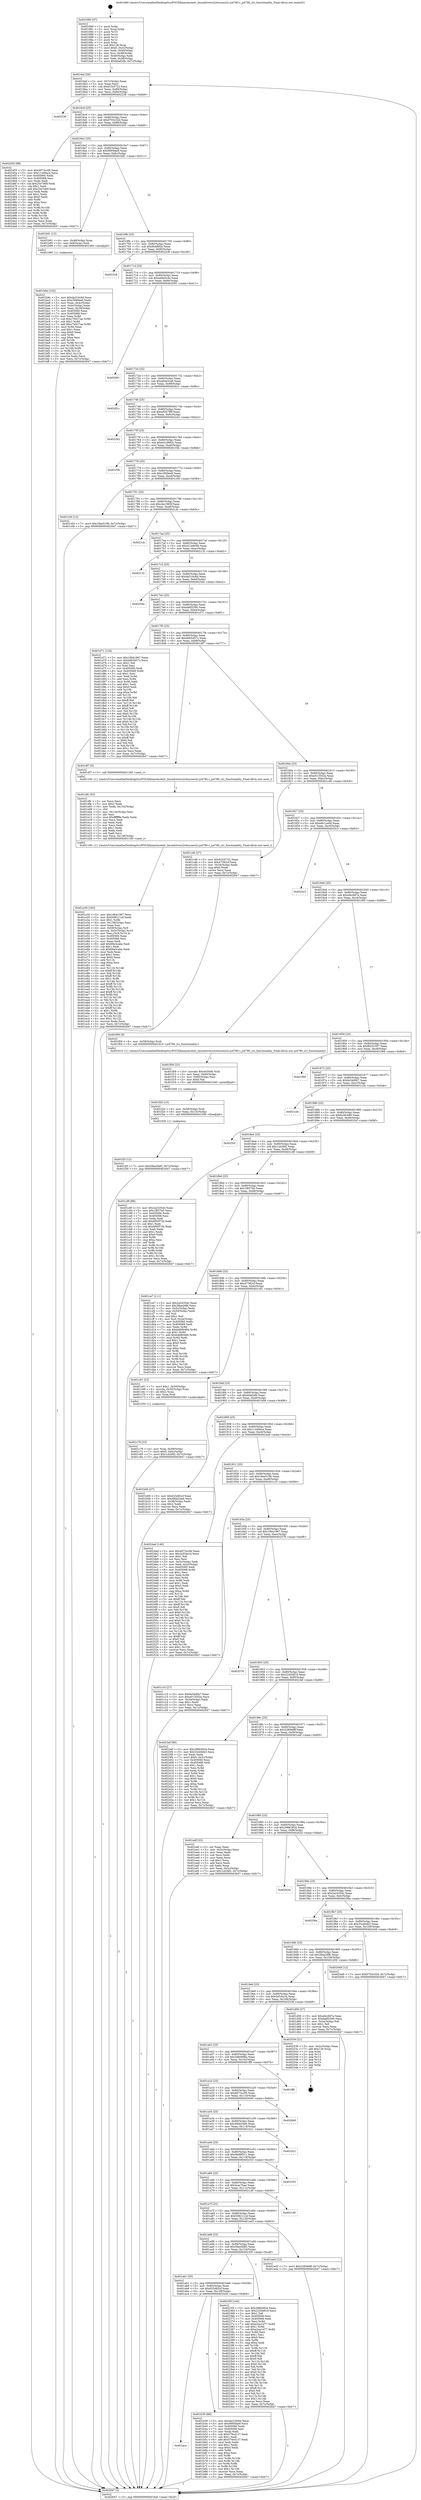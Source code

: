digraph "0x401680" {
  label = "0x401680 (/mnt/c/Users/mathe/Desktop/tcc/POCII/binaries/extr_linuxdriversi2cbussesi2c-jz4780.c_jz4780_i2c_functionality_Final-ollvm.out::main(0))"
  labelloc = "t"
  node[shape=record]

  Entry [label="",width=0.3,height=0.3,shape=circle,fillcolor=black,style=filled]
  "0x4016af" [label="{
     0x4016af [26]\l
     | [instrs]\l
     &nbsp;&nbsp;0x4016af \<+3\>: mov -0x7c(%rbp),%eax\l
     &nbsp;&nbsp;0x4016b2 \<+2\>: mov %eax,%ecx\l
     &nbsp;&nbsp;0x4016b4 \<+6\>: sub $0x81fc0722,%ecx\l
     &nbsp;&nbsp;0x4016ba \<+3\>: mov %eax,-0x80(%rbp)\l
     &nbsp;&nbsp;0x4016bd \<+6\>: mov %ecx,-0x84(%rbp)\l
     &nbsp;&nbsp;0x4016c3 \<+6\>: je 0000000000402236 \<main+0xbb6\>\l
  }"]
  "0x402236" [label="{
     0x402236\l
  }", style=dashed]
  "0x4016c9" [label="{
     0x4016c9 [25]\l
     | [instrs]\l
     &nbsp;&nbsp;0x4016c9 \<+5\>: jmp 00000000004016ce \<main+0x4e\>\l
     &nbsp;&nbsp;0x4016ce \<+3\>: mov -0x80(%rbp),%eax\l
     &nbsp;&nbsp;0x4016d1 \<+5\>: sub $0x9703c32d,%eax\l
     &nbsp;&nbsp;0x4016d6 \<+6\>: mov %eax,-0x88(%rbp)\l
     &nbsp;&nbsp;0x4016dc \<+6\>: je 0000000000402455 \<main+0xdd5\>\l
  }"]
  Exit [label="",width=0.3,height=0.3,shape=circle,fillcolor=black,style=filled,peripheries=2]
  "0x402455" [label="{
     0x402455 [88]\l
     | [instrs]\l
     &nbsp;&nbsp;0x402455 \<+5\>: mov $0x4973cc06,%eax\l
     &nbsp;&nbsp;0x40245a \<+5\>: mov $0x11449ace,%ecx\l
     &nbsp;&nbsp;0x40245f \<+7\>: mov 0x405060,%edx\l
     &nbsp;&nbsp;0x402466 \<+7\>: mov 0x405068,%esi\l
     &nbsp;&nbsp;0x40246d \<+2\>: mov %edx,%edi\l
     &nbsp;&nbsp;0x40246f \<+6\>: sub $0x25e7e69,%edi\l
     &nbsp;&nbsp;0x402475 \<+3\>: sub $0x1,%edi\l
     &nbsp;&nbsp;0x402478 \<+6\>: add $0x25e7e69,%edi\l
     &nbsp;&nbsp;0x40247e \<+3\>: imul %edi,%edx\l
     &nbsp;&nbsp;0x402481 \<+3\>: and $0x1,%edx\l
     &nbsp;&nbsp;0x402484 \<+3\>: cmp $0x0,%edx\l
     &nbsp;&nbsp;0x402487 \<+4\>: sete %r8b\l
     &nbsp;&nbsp;0x40248b \<+3\>: cmp $0xa,%esi\l
     &nbsp;&nbsp;0x40248e \<+4\>: setl %r9b\l
     &nbsp;&nbsp;0x402492 \<+3\>: mov %r8b,%r10b\l
     &nbsp;&nbsp;0x402495 \<+3\>: and %r9b,%r10b\l
     &nbsp;&nbsp;0x402498 \<+3\>: xor %r9b,%r8b\l
     &nbsp;&nbsp;0x40249b \<+3\>: or %r8b,%r10b\l
     &nbsp;&nbsp;0x40249e \<+4\>: test $0x1,%r10b\l
     &nbsp;&nbsp;0x4024a2 \<+3\>: cmovne %ecx,%eax\l
     &nbsp;&nbsp;0x4024a5 \<+3\>: mov %eax,-0x7c(%rbp)\l
     &nbsp;&nbsp;0x4024a8 \<+5\>: jmp 0000000000402647 \<main+0xfc7\>\l
  }"]
  "0x4016e2" [label="{
     0x4016e2 [25]\l
     | [instrs]\l
     &nbsp;&nbsp;0x4016e2 \<+5\>: jmp 00000000004016e7 \<main+0x67\>\l
     &nbsp;&nbsp;0x4016e7 \<+3\>: mov -0x80(%rbp),%eax\l
     &nbsp;&nbsp;0x4016ea \<+5\>: sub $0x9995fae9,%eax\l
     &nbsp;&nbsp;0x4016ef \<+6\>: mov %eax,-0x8c(%rbp)\l
     &nbsp;&nbsp;0x4016f5 \<+6\>: je 0000000000401b91 \<main+0x511\>\l
  }"]
  "0x401f2f" [label="{
     0x401f2f [12]\l
     | [instrs]\l
     &nbsp;&nbsp;0x401f2f \<+7\>: movl $0x58ee5b85,-0x7c(%rbp)\l
     &nbsp;&nbsp;0x401f36 \<+5\>: jmp 0000000000402647 \<main+0xfc7\>\l
  }"]
  "0x401b91" [label="{
     0x401b91 [13]\l
     | [instrs]\l
     &nbsp;&nbsp;0x401b91 \<+4\>: mov -0x48(%rbp),%rax\l
     &nbsp;&nbsp;0x401b95 \<+4\>: mov 0x8(%rax),%rdi\l
     &nbsp;&nbsp;0x401b99 \<+5\>: call 0000000000401060 \<atoi@plt\>\l
     | [calls]\l
     &nbsp;&nbsp;0x401060 \{1\} (unknown)\l
  }"]
  "0x4016fb" [label="{
     0x4016fb [25]\l
     | [instrs]\l
     &nbsp;&nbsp;0x4016fb \<+5\>: jmp 0000000000401700 \<main+0x80\>\l
     &nbsp;&nbsp;0x401700 \<+3\>: mov -0x80(%rbp),%eax\l
     &nbsp;&nbsp;0x401703 \<+5\>: sub $0x9b4f8f2e,%eax\l
     &nbsp;&nbsp;0x401708 \<+6\>: mov %eax,-0x90(%rbp)\l
     &nbsp;&nbsp;0x40170e \<+6\>: je 00000000004022c8 \<main+0xc48\>\l
  }"]
  "0x401f20" [label="{
     0x401f20 [15]\l
     | [instrs]\l
     &nbsp;&nbsp;0x401f20 \<+4\>: mov -0x58(%rbp),%rdi\l
     &nbsp;&nbsp;0x401f24 \<+6\>: mov %eax,-0x13c(%rbp)\l
     &nbsp;&nbsp;0x401f2a \<+5\>: call 0000000000401030 \<free@plt\>\l
     | [calls]\l
     &nbsp;&nbsp;0x401030 \{1\} (unknown)\l
  }"]
  "0x4022c8" [label="{
     0x4022c8\l
  }", style=dashed]
  "0x401714" [label="{
     0x401714 [25]\l
     | [instrs]\l
     &nbsp;&nbsp;0x401714 \<+5\>: jmp 0000000000401719 \<main+0x99\>\l
     &nbsp;&nbsp;0x401719 \<+3\>: mov -0x80(%rbp),%eax\l
     &nbsp;&nbsp;0x40171c \<+5\>: sub $0xa4de5c4e,%eax\l
     &nbsp;&nbsp;0x401721 \<+6\>: mov %eax,-0x94(%rbp)\l
     &nbsp;&nbsp;0x401727 \<+6\>: je 0000000000402091 \<main+0xa11\>\l
  }"]
  "0x401f09" [label="{
     0x401f09 [23]\l
     | [instrs]\l
     &nbsp;&nbsp;0x401f09 \<+10\>: movabs $0x4030d6,%rdi\l
     &nbsp;&nbsp;0x401f13 \<+3\>: mov %eax,-0x60(%rbp)\l
     &nbsp;&nbsp;0x401f16 \<+3\>: mov -0x60(%rbp),%esi\l
     &nbsp;&nbsp;0x401f19 \<+2\>: mov $0x0,%al\l
     &nbsp;&nbsp;0x401f1b \<+5\>: call 0000000000401040 \<printf@plt\>\l
     | [calls]\l
     &nbsp;&nbsp;0x401040 \{1\} (unknown)\l
  }"]
  "0x402091" [label="{
     0x402091\l
  }", style=dashed]
  "0x40172d" [label="{
     0x40172d [25]\l
     | [instrs]\l
     &nbsp;&nbsp;0x40172d \<+5\>: jmp 0000000000401732 \<main+0xb2\>\l
     &nbsp;&nbsp;0x401732 \<+3\>: mov -0x80(%rbp),%eax\l
     &nbsp;&nbsp;0x401735 \<+5\>: sub $0xa64e5ca6,%eax\l
     &nbsp;&nbsp;0x40173a \<+6\>: mov %eax,-0x98(%rbp)\l
     &nbsp;&nbsp;0x401740 \<+6\>: je 000000000040261c \<main+0xf9c\>\l
  }"]
  "0x401e30" [label="{
     0x401e30 [163]\l
     | [instrs]\l
     &nbsp;&nbsp;0x401e30 \<+5\>: mov $0x19b41967,%ecx\l
     &nbsp;&nbsp;0x401e35 \<+5\>: mov $0x508211cd,%edx\l
     &nbsp;&nbsp;0x401e3a \<+3\>: mov $0x1,%r8b\l
     &nbsp;&nbsp;0x401e3d \<+6\>: mov -0x138(%rbp),%esi\l
     &nbsp;&nbsp;0x401e43 \<+3\>: imul %eax,%esi\l
     &nbsp;&nbsp;0x401e46 \<+4\>: mov -0x58(%rbp),%r9\l
     &nbsp;&nbsp;0x401e4a \<+4\>: movslq -0x5c(%rbp),%r10\l
     &nbsp;&nbsp;0x401e4e \<+4\>: mov %esi,(%r9,%r10,4)\l
     &nbsp;&nbsp;0x401e52 \<+7\>: mov 0x405060,%eax\l
     &nbsp;&nbsp;0x401e59 \<+7\>: mov 0x405068,%esi\l
     &nbsp;&nbsp;0x401e60 \<+2\>: mov %eax,%edi\l
     &nbsp;&nbsp;0x401e62 \<+6\>: add $0x69a3cabe,%edi\l
     &nbsp;&nbsp;0x401e68 \<+3\>: sub $0x1,%edi\l
     &nbsp;&nbsp;0x401e6b \<+6\>: sub $0x69a3cabe,%edi\l
     &nbsp;&nbsp;0x401e71 \<+3\>: imul %edi,%eax\l
     &nbsp;&nbsp;0x401e74 \<+3\>: and $0x1,%eax\l
     &nbsp;&nbsp;0x401e77 \<+3\>: cmp $0x0,%eax\l
     &nbsp;&nbsp;0x401e7a \<+4\>: sete %r11b\l
     &nbsp;&nbsp;0x401e7e \<+3\>: cmp $0xa,%esi\l
     &nbsp;&nbsp;0x401e81 \<+3\>: setl %bl\l
     &nbsp;&nbsp;0x401e84 \<+3\>: mov %r11b,%r14b\l
     &nbsp;&nbsp;0x401e87 \<+4\>: xor $0xff,%r14b\l
     &nbsp;&nbsp;0x401e8b \<+3\>: mov %bl,%r15b\l
     &nbsp;&nbsp;0x401e8e \<+4\>: xor $0xff,%r15b\l
     &nbsp;&nbsp;0x401e92 \<+4\>: xor $0x1,%r8b\l
     &nbsp;&nbsp;0x401e96 \<+3\>: mov %r14b,%r12b\l
     &nbsp;&nbsp;0x401e99 \<+4\>: and $0xff,%r12b\l
     &nbsp;&nbsp;0x401e9d \<+3\>: and %r8b,%r11b\l
     &nbsp;&nbsp;0x401ea0 \<+3\>: mov %r15b,%r13b\l
     &nbsp;&nbsp;0x401ea3 \<+4\>: and $0xff,%r13b\l
     &nbsp;&nbsp;0x401ea7 \<+3\>: and %r8b,%bl\l
     &nbsp;&nbsp;0x401eaa \<+3\>: or %r11b,%r12b\l
     &nbsp;&nbsp;0x401ead \<+3\>: or %bl,%r13b\l
     &nbsp;&nbsp;0x401eb0 \<+3\>: xor %r13b,%r12b\l
     &nbsp;&nbsp;0x401eb3 \<+3\>: or %r15b,%r14b\l
     &nbsp;&nbsp;0x401eb6 \<+4\>: xor $0xff,%r14b\l
     &nbsp;&nbsp;0x401eba \<+4\>: or $0x1,%r8b\l
     &nbsp;&nbsp;0x401ebe \<+3\>: and %r8b,%r14b\l
     &nbsp;&nbsp;0x401ec1 \<+3\>: or %r14b,%r12b\l
     &nbsp;&nbsp;0x401ec4 \<+4\>: test $0x1,%r12b\l
     &nbsp;&nbsp;0x401ec8 \<+3\>: cmovne %edx,%ecx\l
     &nbsp;&nbsp;0x401ecb \<+3\>: mov %ecx,-0x7c(%rbp)\l
     &nbsp;&nbsp;0x401ece \<+5\>: jmp 0000000000402647 \<main+0xfc7\>\l
  }"]
  "0x40261c" [label="{
     0x40261c\l
  }", style=dashed]
  "0x401746" [label="{
     0x401746 [25]\l
     | [instrs]\l
     &nbsp;&nbsp;0x401746 \<+5\>: jmp 000000000040174b \<main+0xcb\>\l
     &nbsp;&nbsp;0x40174b \<+3\>: mov -0x80(%rbp),%eax\l
     &nbsp;&nbsp;0x40174e \<+5\>: sub $0xa92b7f9f,%eax\l
     &nbsp;&nbsp;0x401753 \<+6\>: mov %eax,-0x9c(%rbp)\l
     &nbsp;&nbsp;0x401759 \<+6\>: je 0000000000402242 \<main+0xbc2\>\l
  }"]
  "0x401dfc" [label="{
     0x401dfc [52]\l
     | [instrs]\l
     &nbsp;&nbsp;0x401dfc \<+2\>: xor %ecx,%ecx\l
     &nbsp;&nbsp;0x401dfe \<+5\>: mov $0x2,%edx\l
     &nbsp;&nbsp;0x401e03 \<+6\>: mov %edx,-0x134(%rbp)\l
     &nbsp;&nbsp;0x401e09 \<+1\>: cltd\l
     &nbsp;&nbsp;0x401e0a \<+6\>: mov -0x134(%rbp),%esi\l
     &nbsp;&nbsp;0x401e10 \<+2\>: idiv %esi\l
     &nbsp;&nbsp;0x401e12 \<+6\>: imul $0xfffffffe,%edx,%edx\l
     &nbsp;&nbsp;0x401e18 \<+2\>: mov %ecx,%edi\l
     &nbsp;&nbsp;0x401e1a \<+2\>: sub %edx,%edi\l
     &nbsp;&nbsp;0x401e1c \<+2\>: mov %ecx,%edx\l
     &nbsp;&nbsp;0x401e1e \<+3\>: sub $0x1,%edx\l
     &nbsp;&nbsp;0x401e21 \<+2\>: add %edx,%edi\l
     &nbsp;&nbsp;0x401e23 \<+2\>: sub %edi,%ecx\l
     &nbsp;&nbsp;0x401e25 \<+6\>: mov %ecx,-0x138(%rbp)\l
     &nbsp;&nbsp;0x401e2b \<+5\>: call 0000000000401160 \<next_i\>\l
     | [calls]\l
     &nbsp;&nbsp;0x401160 \{1\} (/mnt/c/Users/mathe/Desktop/tcc/POCII/binaries/extr_linuxdriversi2cbussesi2c-jz4780.c_jz4780_i2c_functionality_Final-ollvm.out::next_i)\l
  }"]
  "0x402242" [label="{
     0x402242\l
  }", style=dashed]
  "0x40175f" [label="{
     0x40175f [25]\l
     | [instrs]\l
     &nbsp;&nbsp;0x40175f \<+5\>: jmp 0000000000401764 \<main+0xe4\>\l
     &nbsp;&nbsp;0x401764 \<+3\>: mov -0x80(%rbp),%eax\l
     &nbsp;&nbsp;0x401767 \<+5\>: sub $0xb41d983c,%eax\l
     &nbsp;&nbsp;0x40176c \<+6\>: mov %eax,-0xa0(%rbp)\l
     &nbsp;&nbsp;0x401772 \<+6\>: je 0000000000401f3b \<main+0x8bb\>\l
  }"]
  "0x401c78" [label="{
     0x401c78 [23]\l
     | [instrs]\l
     &nbsp;&nbsp;0x401c78 \<+4\>: mov %rax,-0x58(%rbp)\l
     &nbsp;&nbsp;0x401c7c \<+7\>: movl $0x0,-0x5c(%rbp)\l
     &nbsp;&nbsp;0x401c83 \<+7\>: movl $0x1cb26f2,-0x7c(%rbp)\l
     &nbsp;&nbsp;0x401c8a \<+5\>: jmp 0000000000402647 \<main+0xfc7\>\l
  }"]
  "0x401f3b" [label="{
     0x401f3b\l
  }", style=dashed]
  "0x401778" [label="{
     0x401778 [25]\l
     | [instrs]\l
     &nbsp;&nbsp;0x401778 \<+5\>: jmp 000000000040177d \<main+0xfd\>\l
     &nbsp;&nbsp;0x40177d \<+3\>: mov -0x80(%rbp),%eax\l
     &nbsp;&nbsp;0x401780 \<+5\>: sub $0xc5f49ee8,%eax\l
     &nbsp;&nbsp;0x401785 \<+6\>: mov %eax,-0xa4(%rbp)\l
     &nbsp;&nbsp;0x40178b \<+6\>: je 0000000000401c04 \<main+0x584\>\l
  }"]
  "0x401b9e" [label="{
     0x401b9e [102]\l
     | [instrs]\l
     &nbsp;&nbsp;0x401b9e \<+5\>: mov $0xda316c6d,%ecx\l
     &nbsp;&nbsp;0x401ba3 \<+5\>: mov $0xc5f49ee8,%edx\l
     &nbsp;&nbsp;0x401ba8 \<+3\>: mov %eax,-0x4c(%rbp)\l
     &nbsp;&nbsp;0x401bab \<+3\>: mov -0x4c(%rbp),%eax\l
     &nbsp;&nbsp;0x401bae \<+3\>: mov %eax,-0x34(%rbp)\l
     &nbsp;&nbsp;0x401bb1 \<+7\>: mov 0x405060,%eax\l
     &nbsp;&nbsp;0x401bb8 \<+7\>: mov 0x405068,%esi\l
     &nbsp;&nbsp;0x401bbf \<+3\>: mov %eax,%r8d\l
     &nbsp;&nbsp;0x401bc2 \<+7\>: sub $0xc7d427ae,%r8d\l
     &nbsp;&nbsp;0x401bc9 \<+4\>: sub $0x1,%r8d\l
     &nbsp;&nbsp;0x401bcd \<+7\>: add $0xc7d427ae,%r8d\l
     &nbsp;&nbsp;0x401bd4 \<+4\>: imul %r8d,%eax\l
     &nbsp;&nbsp;0x401bd8 \<+3\>: and $0x1,%eax\l
     &nbsp;&nbsp;0x401bdb \<+3\>: cmp $0x0,%eax\l
     &nbsp;&nbsp;0x401bde \<+4\>: sete %r9b\l
     &nbsp;&nbsp;0x401be2 \<+3\>: cmp $0xa,%esi\l
     &nbsp;&nbsp;0x401be5 \<+4\>: setl %r10b\l
     &nbsp;&nbsp;0x401be9 \<+3\>: mov %r9b,%r11b\l
     &nbsp;&nbsp;0x401bec \<+3\>: and %r10b,%r11b\l
     &nbsp;&nbsp;0x401bef \<+3\>: xor %r10b,%r9b\l
     &nbsp;&nbsp;0x401bf2 \<+3\>: or %r9b,%r11b\l
     &nbsp;&nbsp;0x401bf5 \<+4\>: test $0x1,%r11b\l
     &nbsp;&nbsp;0x401bf9 \<+3\>: cmovne %edx,%ecx\l
     &nbsp;&nbsp;0x401bfc \<+3\>: mov %ecx,-0x7c(%rbp)\l
     &nbsp;&nbsp;0x401bff \<+5\>: jmp 0000000000402647 \<main+0xfc7\>\l
  }"]
  "0x401c04" [label="{
     0x401c04 [12]\l
     | [instrs]\l
     &nbsp;&nbsp;0x401c04 \<+7\>: movl $0x18ee519b,-0x7c(%rbp)\l
     &nbsp;&nbsp;0x401c0b \<+5\>: jmp 0000000000402647 \<main+0xfc7\>\l
  }"]
  "0x401791" [label="{
     0x401791 [25]\l
     | [instrs]\l
     &nbsp;&nbsp;0x401791 \<+5\>: jmp 0000000000401796 \<main+0x116\>\l
     &nbsp;&nbsp;0x401796 \<+3\>: mov -0x80(%rbp),%eax\l
     &nbsp;&nbsp;0x401799 \<+5\>: sub $0xcbe1965f,%eax\l
     &nbsp;&nbsp;0x40179e \<+6\>: mov %eax,-0xa8(%rbp)\l
     &nbsp;&nbsp;0x4017a4 \<+6\>: je 00000000004021dc \<main+0xb5c\>\l
  }"]
  "0x401aca" [label="{
     0x401aca\l
  }", style=dashed]
  "0x4021dc" [label="{
     0x4021dc\l
  }", style=dashed]
  "0x4017aa" [label="{
     0x4017aa [25]\l
     | [instrs]\l
     &nbsp;&nbsp;0x4017aa \<+5\>: jmp 00000000004017af \<main+0x12f\>\l
     &nbsp;&nbsp;0x4017af \<+3\>: mov -0x80(%rbp),%eax\l
     &nbsp;&nbsp;0x4017b2 \<+5\>: sub $0xd12e9c90,%eax\l
     &nbsp;&nbsp;0x4017b7 \<+6\>: mov %eax,-0xac(%rbp)\l
     &nbsp;&nbsp;0x4017bd \<+6\>: je 0000000000402132 \<main+0xab2\>\l
  }"]
  "0x401b39" [label="{
     0x401b39 [88]\l
     | [instrs]\l
     &nbsp;&nbsp;0x401b39 \<+5\>: mov $0xda316c6d,%eax\l
     &nbsp;&nbsp;0x401b3e \<+5\>: mov $0x9995fae9,%ecx\l
     &nbsp;&nbsp;0x401b43 \<+7\>: mov 0x405060,%edx\l
     &nbsp;&nbsp;0x401b4a \<+7\>: mov 0x405068,%esi\l
     &nbsp;&nbsp;0x401b51 \<+2\>: mov %edx,%edi\l
     &nbsp;&nbsp;0x401b53 \<+6\>: sub $0x579cd137,%edi\l
     &nbsp;&nbsp;0x401b59 \<+3\>: sub $0x1,%edi\l
     &nbsp;&nbsp;0x401b5c \<+6\>: add $0x579cd137,%edi\l
     &nbsp;&nbsp;0x401b62 \<+3\>: imul %edi,%edx\l
     &nbsp;&nbsp;0x401b65 \<+3\>: and $0x1,%edx\l
     &nbsp;&nbsp;0x401b68 \<+3\>: cmp $0x0,%edx\l
     &nbsp;&nbsp;0x401b6b \<+4\>: sete %r8b\l
     &nbsp;&nbsp;0x401b6f \<+3\>: cmp $0xa,%esi\l
     &nbsp;&nbsp;0x401b72 \<+4\>: setl %r9b\l
     &nbsp;&nbsp;0x401b76 \<+3\>: mov %r8b,%r10b\l
     &nbsp;&nbsp;0x401b79 \<+3\>: and %r9b,%r10b\l
     &nbsp;&nbsp;0x401b7c \<+3\>: xor %r9b,%r8b\l
     &nbsp;&nbsp;0x401b7f \<+3\>: or %r8b,%r10b\l
     &nbsp;&nbsp;0x401b82 \<+4\>: test $0x1,%r10b\l
     &nbsp;&nbsp;0x401b86 \<+3\>: cmovne %ecx,%eax\l
     &nbsp;&nbsp;0x401b89 \<+3\>: mov %eax,-0x7c(%rbp)\l
     &nbsp;&nbsp;0x401b8c \<+5\>: jmp 0000000000402647 \<main+0xfc7\>\l
  }"]
  "0x402132" [label="{
     0x402132\l
  }", style=dashed]
  "0x4017c3" [label="{
     0x4017c3 [25]\l
     | [instrs]\l
     &nbsp;&nbsp;0x4017c3 \<+5\>: jmp 00000000004017c8 \<main+0x148\>\l
     &nbsp;&nbsp;0x4017c8 \<+3\>: mov -0x80(%rbp),%eax\l
     &nbsp;&nbsp;0x4017cb \<+5\>: sub $0xda316c6d,%eax\l
     &nbsp;&nbsp;0x4017d0 \<+6\>: mov %eax,-0xb0(%rbp)\l
     &nbsp;&nbsp;0x4017d6 \<+6\>: je 000000000040254e \<main+0xece\>\l
  }"]
  "0x401ab1" [label="{
     0x401ab1 [25]\l
     | [instrs]\l
     &nbsp;&nbsp;0x401ab1 \<+5\>: jmp 0000000000401ab6 \<main+0x436\>\l
     &nbsp;&nbsp;0x401ab6 \<+3\>: mov -0x80(%rbp),%eax\l
     &nbsp;&nbsp;0x401ab9 \<+5\>: sub $0x625d83cf,%eax\l
     &nbsp;&nbsp;0x401abe \<+6\>: mov %eax,-0x128(%rbp)\l
     &nbsp;&nbsp;0x401ac4 \<+6\>: je 0000000000401b39 \<main+0x4b9\>\l
  }"]
  "0x40254e" [label="{
     0x40254e\l
  }", style=dashed]
  "0x4017dc" [label="{
     0x4017dc [25]\l
     | [instrs]\l
     &nbsp;&nbsp;0x4017dc \<+5\>: jmp 00000000004017e1 \<main+0x161\>\l
     &nbsp;&nbsp;0x4017e1 \<+3\>: mov -0x80(%rbp),%eax\l
     &nbsp;&nbsp;0x4017e4 \<+5\>: sub $0xda6f2590,%eax\l
     &nbsp;&nbsp;0x4017e9 \<+6\>: mov %eax,-0xb4(%rbp)\l
     &nbsp;&nbsp;0x4017ef \<+6\>: je 0000000000401d71 \<main+0x6f1\>\l
  }"]
  "0x40235f" [label="{
     0x40235f [144]\l
     | [instrs]\l
     &nbsp;&nbsp;0x40235f \<+5\>: mov $0x29862834,%eax\l
     &nbsp;&nbsp;0x402364 \<+5\>: mov $0x2245e819,%ecx\l
     &nbsp;&nbsp;0x402369 \<+2\>: mov $0x1,%dl\l
     &nbsp;&nbsp;0x40236b \<+7\>: mov 0x405060,%esi\l
     &nbsp;&nbsp;0x402372 \<+7\>: mov 0x405068,%edi\l
     &nbsp;&nbsp;0x402379 \<+3\>: mov %esi,%r8d\l
     &nbsp;&nbsp;0x40237c \<+7\>: add $0xe2aa1d77,%r8d\l
     &nbsp;&nbsp;0x402383 \<+4\>: sub $0x1,%r8d\l
     &nbsp;&nbsp;0x402387 \<+7\>: sub $0xe2aa1d77,%r8d\l
     &nbsp;&nbsp;0x40238e \<+4\>: imul %r8d,%esi\l
     &nbsp;&nbsp;0x402392 \<+3\>: and $0x1,%esi\l
     &nbsp;&nbsp;0x402395 \<+3\>: cmp $0x0,%esi\l
     &nbsp;&nbsp;0x402398 \<+4\>: sete %r9b\l
     &nbsp;&nbsp;0x40239c \<+3\>: cmp $0xa,%edi\l
     &nbsp;&nbsp;0x40239f \<+4\>: setl %r10b\l
     &nbsp;&nbsp;0x4023a3 \<+3\>: mov %r9b,%r11b\l
     &nbsp;&nbsp;0x4023a6 \<+4\>: xor $0xff,%r11b\l
     &nbsp;&nbsp;0x4023aa \<+3\>: mov %r10b,%bl\l
     &nbsp;&nbsp;0x4023ad \<+3\>: xor $0xff,%bl\l
     &nbsp;&nbsp;0x4023b0 \<+3\>: xor $0x0,%dl\l
     &nbsp;&nbsp;0x4023b3 \<+3\>: mov %r11b,%r14b\l
     &nbsp;&nbsp;0x4023b6 \<+4\>: and $0x0,%r14b\l
     &nbsp;&nbsp;0x4023ba \<+3\>: and %dl,%r9b\l
     &nbsp;&nbsp;0x4023bd \<+3\>: mov %bl,%r15b\l
     &nbsp;&nbsp;0x4023c0 \<+4\>: and $0x0,%r15b\l
     &nbsp;&nbsp;0x4023c4 \<+3\>: and %dl,%r10b\l
     &nbsp;&nbsp;0x4023c7 \<+3\>: or %r9b,%r14b\l
     &nbsp;&nbsp;0x4023ca \<+3\>: or %r10b,%r15b\l
     &nbsp;&nbsp;0x4023cd \<+3\>: xor %r15b,%r14b\l
     &nbsp;&nbsp;0x4023d0 \<+3\>: or %bl,%r11b\l
     &nbsp;&nbsp;0x4023d3 \<+4\>: xor $0xff,%r11b\l
     &nbsp;&nbsp;0x4023d7 \<+3\>: or $0x0,%dl\l
     &nbsp;&nbsp;0x4023da \<+3\>: and %dl,%r11b\l
     &nbsp;&nbsp;0x4023dd \<+3\>: or %r11b,%r14b\l
     &nbsp;&nbsp;0x4023e0 \<+4\>: test $0x1,%r14b\l
     &nbsp;&nbsp;0x4023e4 \<+3\>: cmovne %ecx,%eax\l
     &nbsp;&nbsp;0x4023e7 \<+3\>: mov %eax,-0x7c(%rbp)\l
     &nbsp;&nbsp;0x4023ea \<+5\>: jmp 0000000000402647 \<main+0xfc7\>\l
  }"]
  "0x401d71" [label="{
     0x401d71 [134]\l
     | [instrs]\l
     &nbsp;&nbsp;0x401d71 \<+5\>: mov $0x19b41967,%eax\l
     &nbsp;&nbsp;0x401d76 \<+5\>: mov $0xddb5457c,%ecx\l
     &nbsp;&nbsp;0x401d7b \<+2\>: mov $0x1,%dl\l
     &nbsp;&nbsp;0x401d7d \<+2\>: xor %esi,%esi\l
     &nbsp;&nbsp;0x401d7f \<+7\>: mov 0x405060,%edi\l
     &nbsp;&nbsp;0x401d86 \<+8\>: mov 0x405068,%r8d\l
     &nbsp;&nbsp;0x401d8e \<+3\>: sub $0x1,%esi\l
     &nbsp;&nbsp;0x401d91 \<+3\>: mov %edi,%r9d\l
     &nbsp;&nbsp;0x401d94 \<+3\>: add %esi,%r9d\l
     &nbsp;&nbsp;0x401d97 \<+4\>: imul %r9d,%edi\l
     &nbsp;&nbsp;0x401d9b \<+3\>: and $0x1,%edi\l
     &nbsp;&nbsp;0x401d9e \<+3\>: cmp $0x0,%edi\l
     &nbsp;&nbsp;0x401da1 \<+4\>: sete %r10b\l
     &nbsp;&nbsp;0x401da5 \<+4\>: cmp $0xa,%r8d\l
     &nbsp;&nbsp;0x401da9 \<+4\>: setl %r11b\l
     &nbsp;&nbsp;0x401dad \<+3\>: mov %r10b,%bl\l
     &nbsp;&nbsp;0x401db0 \<+3\>: xor $0xff,%bl\l
     &nbsp;&nbsp;0x401db3 \<+3\>: mov %r11b,%r14b\l
     &nbsp;&nbsp;0x401db6 \<+4\>: xor $0xff,%r14b\l
     &nbsp;&nbsp;0x401dba \<+3\>: xor $0x0,%dl\l
     &nbsp;&nbsp;0x401dbd \<+3\>: mov %bl,%r15b\l
     &nbsp;&nbsp;0x401dc0 \<+4\>: and $0x0,%r15b\l
     &nbsp;&nbsp;0x401dc4 \<+3\>: and %dl,%r10b\l
     &nbsp;&nbsp;0x401dc7 \<+3\>: mov %r14b,%r12b\l
     &nbsp;&nbsp;0x401dca \<+4\>: and $0x0,%r12b\l
     &nbsp;&nbsp;0x401dce \<+3\>: and %dl,%r11b\l
     &nbsp;&nbsp;0x401dd1 \<+3\>: or %r10b,%r15b\l
     &nbsp;&nbsp;0x401dd4 \<+3\>: or %r11b,%r12b\l
     &nbsp;&nbsp;0x401dd7 \<+3\>: xor %r12b,%r15b\l
     &nbsp;&nbsp;0x401dda \<+3\>: or %r14b,%bl\l
     &nbsp;&nbsp;0x401ddd \<+3\>: xor $0xff,%bl\l
     &nbsp;&nbsp;0x401de0 \<+3\>: or $0x0,%dl\l
     &nbsp;&nbsp;0x401de3 \<+2\>: and %dl,%bl\l
     &nbsp;&nbsp;0x401de5 \<+3\>: or %bl,%r15b\l
     &nbsp;&nbsp;0x401de8 \<+4\>: test $0x1,%r15b\l
     &nbsp;&nbsp;0x401dec \<+3\>: cmovne %ecx,%eax\l
     &nbsp;&nbsp;0x401def \<+3\>: mov %eax,-0x7c(%rbp)\l
     &nbsp;&nbsp;0x401df2 \<+5\>: jmp 0000000000402647 \<main+0xfc7\>\l
  }"]
  "0x4017f5" [label="{
     0x4017f5 [25]\l
     | [instrs]\l
     &nbsp;&nbsp;0x4017f5 \<+5\>: jmp 00000000004017fa \<main+0x17a\>\l
     &nbsp;&nbsp;0x4017fa \<+3\>: mov -0x80(%rbp),%eax\l
     &nbsp;&nbsp;0x4017fd \<+5\>: sub $0xddb5457c,%eax\l
     &nbsp;&nbsp;0x401802 \<+6\>: mov %eax,-0xb8(%rbp)\l
     &nbsp;&nbsp;0x401808 \<+6\>: je 0000000000401df7 \<main+0x777\>\l
  }"]
  "0x401a98" [label="{
     0x401a98 [25]\l
     | [instrs]\l
     &nbsp;&nbsp;0x401a98 \<+5\>: jmp 0000000000401a9d \<main+0x41d\>\l
     &nbsp;&nbsp;0x401a9d \<+3\>: mov -0x80(%rbp),%eax\l
     &nbsp;&nbsp;0x401aa0 \<+5\>: sub $0x58ee5b85,%eax\l
     &nbsp;&nbsp;0x401aa5 \<+6\>: mov %eax,-0x124(%rbp)\l
     &nbsp;&nbsp;0x401aab \<+6\>: je 000000000040235f \<main+0xcdf\>\l
  }"]
  "0x401df7" [label="{
     0x401df7 [5]\l
     | [instrs]\l
     &nbsp;&nbsp;0x401df7 \<+5\>: call 0000000000401160 \<next_i\>\l
     | [calls]\l
     &nbsp;&nbsp;0x401160 \{1\} (/mnt/c/Users/mathe/Desktop/tcc/POCII/binaries/extr_linuxdriversi2cbussesi2c-jz4780.c_jz4780_i2c_functionality_Final-ollvm.out::next_i)\l
  }"]
  "0x40180e" [label="{
     0x40180e [25]\l
     | [instrs]\l
     &nbsp;&nbsp;0x40180e \<+5\>: jmp 0000000000401813 \<main+0x193\>\l
     &nbsp;&nbsp;0x401813 \<+3\>: mov -0x80(%rbp),%eax\l
     &nbsp;&nbsp;0x401816 \<+5\>: sub $0xe013502e,%eax\l
     &nbsp;&nbsp;0x40181b \<+6\>: mov %eax,-0xbc(%rbp)\l
     &nbsp;&nbsp;0x401821 \<+6\>: je 0000000000401c46 \<main+0x5c6\>\l
  }"]
  "0x401ed3" [label="{
     0x401ed3 [12]\l
     | [instrs]\l
     &nbsp;&nbsp;0x401ed3 \<+7\>: movl $0x2280b6ff,-0x7c(%rbp)\l
     &nbsp;&nbsp;0x401eda \<+5\>: jmp 0000000000402647 \<main+0xfc7\>\l
  }"]
  "0x401c46" [label="{
     0x401c46 [27]\l
     | [instrs]\l
     &nbsp;&nbsp;0x401c46 \<+5\>: mov $0x81fc0722,%eax\l
     &nbsp;&nbsp;0x401c4b \<+5\>: mov $0x47382cf,%ecx\l
     &nbsp;&nbsp;0x401c50 \<+3\>: mov -0x34(%rbp),%edx\l
     &nbsp;&nbsp;0x401c53 \<+3\>: cmp $0x0,%edx\l
     &nbsp;&nbsp;0x401c56 \<+3\>: cmove %ecx,%eax\l
     &nbsp;&nbsp;0x401c59 \<+3\>: mov %eax,-0x7c(%rbp)\l
     &nbsp;&nbsp;0x401c5c \<+5\>: jmp 0000000000402647 \<main+0xfc7\>\l
  }"]
  "0x401827" [label="{
     0x401827 [25]\l
     | [instrs]\l
     &nbsp;&nbsp;0x401827 \<+5\>: jmp 000000000040182c \<main+0x1ac\>\l
     &nbsp;&nbsp;0x40182c \<+3\>: mov -0x80(%rbp),%eax\l
     &nbsp;&nbsp;0x40182f \<+5\>: sub $0xe8c1ca0d,%eax\l
     &nbsp;&nbsp;0x401834 \<+6\>: mov %eax,-0xc0(%rbp)\l
     &nbsp;&nbsp;0x40183a \<+6\>: je 00000000004025c3 \<main+0xf43\>\l
  }"]
  "0x401a7f" [label="{
     0x401a7f [25]\l
     | [instrs]\l
     &nbsp;&nbsp;0x401a7f \<+5\>: jmp 0000000000401a84 \<main+0x404\>\l
     &nbsp;&nbsp;0x401a84 \<+3\>: mov -0x80(%rbp),%eax\l
     &nbsp;&nbsp;0x401a87 \<+5\>: sub $0x508211cd,%eax\l
     &nbsp;&nbsp;0x401a8c \<+6\>: mov %eax,-0x120(%rbp)\l
     &nbsp;&nbsp;0x401a92 \<+6\>: je 0000000000401ed3 \<main+0x853\>\l
  }"]
  "0x4025c3" [label="{
     0x4025c3\l
  }", style=dashed]
  "0x401840" [label="{
     0x401840 [25]\l
     | [instrs]\l
     &nbsp;&nbsp;0x401840 \<+5\>: jmp 0000000000401845 \<main+0x1c5\>\l
     &nbsp;&nbsp;0x401845 \<+3\>: mov -0x80(%rbp),%eax\l
     &nbsp;&nbsp;0x401848 \<+5\>: sub $0xefec687a,%eax\l
     &nbsp;&nbsp;0x40184d \<+6\>: mov %eax,-0xc4(%rbp)\l
     &nbsp;&nbsp;0x401853 \<+6\>: je 0000000000401f00 \<main+0x880\>\l
  }"]
  "0x4021d0" [label="{
     0x4021d0\l
  }", style=dashed]
  "0x401f00" [label="{
     0x401f00 [9]\l
     | [instrs]\l
     &nbsp;&nbsp;0x401f00 \<+4\>: mov -0x58(%rbp),%rdi\l
     &nbsp;&nbsp;0x401f04 \<+5\>: call 0000000000401610 \<jz4780_i2c_functionality\>\l
     | [calls]\l
     &nbsp;&nbsp;0x401610 \{1\} (/mnt/c/Users/mathe/Desktop/tcc/POCII/binaries/extr_linuxdriversi2cbussesi2c-jz4780.c_jz4780_i2c_functionality_Final-ollvm.out::jz4780_i2c_functionality)\l
  }"]
  "0x401859" [label="{
     0x401859 [25]\l
     | [instrs]\l
     &nbsp;&nbsp;0x401859 \<+5\>: jmp 000000000040185e \<main+0x1de\>\l
     &nbsp;&nbsp;0x40185e \<+3\>: mov -0x80(%rbp),%eax\l
     &nbsp;&nbsp;0x401861 \<+5\>: sub $0xf6251007,%eax\l
     &nbsp;&nbsp;0x401866 \<+6\>: mov %eax,-0xc8(%rbp)\l
     &nbsp;&nbsp;0x40186c \<+6\>: je 0000000000401f69 \<main+0x8e9\>\l
  }"]
  "0x401a66" [label="{
     0x401a66 [25]\l
     | [instrs]\l
     &nbsp;&nbsp;0x401a66 \<+5\>: jmp 0000000000401a6b \<main+0x3eb\>\l
     &nbsp;&nbsp;0x401a6b \<+3\>: mov -0x80(%rbp),%eax\l
     &nbsp;&nbsp;0x401a6e \<+5\>: sub $0x4cac7bae,%eax\l
     &nbsp;&nbsp;0x401a73 \<+6\>: mov %eax,-0x11c(%rbp)\l
     &nbsp;&nbsp;0x401a79 \<+6\>: je 00000000004021d0 \<main+0xb50\>\l
  }"]
  "0x401f69" [label="{
     0x401f69\l
  }", style=dashed]
  "0x401872" [label="{
     0x401872 [25]\l
     | [instrs]\l
     &nbsp;&nbsp;0x401872 \<+5\>: jmp 0000000000401877 \<main+0x1f7\>\l
     &nbsp;&nbsp;0x401877 \<+3\>: mov -0x80(%rbp),%eax\l
     &nbsp;&nbsp;0x40187a \<+5\>: sub $0xfa34d0b7,%eax\l
     &nbsp;&nbsp;0x40187f \<+6\>: mov %eax,-0xcc(%rbp)\l
     &nbsp;&nbsp;0x401885 \<+6\>: je 0000000000401c2b \<main+0x5ab\>\l
  }"]
  "0x402353" [label="{
     0x402353\l
  }", style=dashed]
  "0x401c2b" [label="{
     0x401c2b\l
  }", style=dashed]
  "0x40188b" [label="{
     0x40188b [25]\l
     | [instrs]\l
     &nbsp;&nbsp;0x40188b \<+5\>: jmp 0000000000401890 \<main+0x210\>\l
     &nbsp;&nbsp;0x401890 \<+3\>: mov -0x80(%rbp),%eax\l
     &nbsp;&nbsp;0x401893 \<+5\>: sub $0xfa36cb80,%eax\l
     &nbsp;&nbsp;0x401898 \<+6\>: mov %eax,-0xd0(%rbp)\l
     &nbsp;&nbsp;0x40189e \<+6\>: je 00000000004025cf \<main+0xf4f\>\l
  }"]
  "0x401a4d" [label="{
     0x401a4d [25]\l
     | [instrs]\l
     &nbsp;&nbsp;0x401a4d \<+5\>: jmp 0000000000401a52 \<main+0x3d2\>\l
     &nbsp;&nbsp;0x401a52 \<+3\>: mov -0x80(%rbp),%eax\l
     &nbsp;&nbsp;0x401a55 \<+5\>: sub $0x4bd9f511,%eax\l
     &nbsp;&nbsp;0x401a5a \<+6\>: mov %eax,-0x118(%rbp)\l
     &nbsp;&nbsp;0x401a60 \<+6\>: je 0000000000402353 \<main+0xcd3\>\l
  }"]
  "0x4025cf" [label="{
     0x4025cf\l
  }", style=dashed]
  "0x4018a4" [label="{
     0x4018a4 [25]\l
     | [instrs]\l
     &nbsp;&nbsp;0x4018a4 \<+5\>: jmp 00000000004018a9 \<main+0x229\>\l
     &nbsp;&nbsp;0x4018a9 \<+3\>: mov -0x80(%rbp),%eax\l
     &nbsp;&nbsp;0x4018ac \<+5\>: sub $0x1cb26f2,%eax\l
     &nbsp;&nbsp;0x4018b1 \<+6\>: mov %eax,-0xd4(%rbp)\l
     &nbsp;&nbsp;0x4018b7 \<+6\>: je 0000000000401c8f \<main+0x60f\>\l
  }"]
  "0x401b21" [label="{
     0x401b21\l
  }", style=dashed]
  "0x401c8f" [label="{
     0x401c8f [88]\l
     | [instrs]\l
     &nbsp;&nbsp;0x401c8f \<+5\>: mov $0x2a2435dc,%eax\l
     &nbsp;&nbsp;0x401c94 \<+5\>: mov $0x1f657b0,%ecx\l
     &nbsp;&nbsp;0x401c99 \<+7\>: mov 0x405060,%edx\l
     &nbsp;&nbsp;0x401ca0 \<+7\>: mov 0x405068,%esi\l
     &nbsp;&nbsp;0x401ca7 \<+2\>: mov %edx,%edi\l
     &nbsp;&nbsp;0x401ca9 \<+6\>: add $0x6f50f72b,%edi\l
     &nbsp;&nbsp;0x401caf \<+3\>: sub $0x1,%edi\l
     &nbsp;&nbsp;0x401cb2 \<+6\>: sub $0x6f50f72b,%edi\l
     &nbsp;&nbsp;0x401cb8 \<+3\>: imul %edi,%edx\l
     &nbsp;&nbsp;0x401cbb \<+3\>: and $0x1,%edx\l
     &nbsp;&nbsp;0x401cbe \<+3\>: cmp $0x0,%edx\l
     &nbsp;&nbsp;0x401cc1 \<+4\>: sete %r8b\l
     &nbsp;&nbsp;0x401cc5 \<+3\>: cmp $0xa,%esi\l
     &nbsp;&nbsp;0x401cc8 \<+4\>: setl %r9b\l
     &nbsp;&nbsp;0x401ccc \<+3\>: mov %r8b,%r10b\l
     &nbsp;&nbsp;0x401ccf \<+3\>: and %r9b,%r10b\l
     &nbsp;&nbsp;0x401cd2 \<+3\>: xor %r9b,%r8b\l
     &nbsp;&nbsp;0x401cd5 \<+3\>: or %r8b,%r10b\l
     &nbsp;&nbsp;0x401cd8 \<+4\>: test $0x1,%r10b\l
     &nbsp;&nbsp;0x401cdc \<+3\>: cmovne %ecx,%eax\l
     &nbsp;&nbsp;0x401cdf \<+3\>: mov %eax,-0x7c(%rbp)\l
     &nbsp;&nbsp;0x401ce2 \<+5\>: jmp 0000000000402647 \<main+0xfc7\>\l
  }"]
  "0x4018bd" [label="{
     0x4018bd [25]\l
     | [instrs]\l
     &nbsp;&nbsp;0x4018bd \<+5\>: jmp 00000000004018c2 \<main+0x242\>\l
     &nbsp;&nbsp;0x4018c2 \<+3\>: mov -0x80(%rbp),%eax\l
     &nbsp;&nbsp;0x4018c5 \<+5\>: sub $0x1f657b0,%eax\l
     &nbsp;&nbsp;0x4018ca \<+6\>: mov %eax,-0xd8(%rbp)\l
     &nbsp;&nbsp;0x4018d0 \<+6\>: je 0000000000401ce7 \<main+0x667\>\l
  }"]
  "0x401a34" [label="{
     0x401a34 [25]\l
     | [instrs]\l
     &nbsp;&nbsp;0x401a34 \<+5\>: jmp 0000000000401a39 \<main+0x3b9\>\l
     &nbsp;&nbsp;0x401a39 \<+3\>: mov -0x80(%rbp),%eax\l
     &nbsp;&nbsp;0x401a3c \<+5\>: sub $0x49de24eb,%eax\l
     &nbsp;&nbsp;0x401a41 \<+6\>: mov %eax,-0x114(%rbp)\l
     &nbsp;&nbsp;0x401a47 \<+6\>: je 0000000000401b21 \<main+0x4a1\>\l
  }"]
  "0x401ce7" [label="{
     0x401ce7 [111]\l
     | [instrs]\l
     &nbsp;&nbsp;0x401ce7 \<+5\>: mov $0x2a2435dc,%eax\l
     &nbsp;&nbsp;0x401cec \<+5\>: mov $0x38aa26fb,%ecx\l
     &nbsp;&nbsp;0x401cf1 \<+3\>: mov -0x5c(%rbp),%edx\l
     &nbsp;&nbsp;0x401cf4 \<+3\>: cmp -0x50(%rbp),%edx\l
     &nbsp;&nbsp;0x401cf7 \<+4\>: setl %sil\l
     &nbsp;&nbsp;0x401cfb \<+4\>: and $0x1,%sil\l
     &nbsp;&nbsp;0x401cff \<+4\>: mov %sil,-0x2e(%rbp)\l
     &nbsp;&nbsp;0x401d03 \<+7\>: mov 0x405060,%edx\l
     &nbsp;&nbsp;0x401d0a \<+7\>: mov 0x405068,%edi\l
     &nbsp;&nbsp;0x401d11 \<+3\>: mov %edx,%r8d\l
     &nbsp;&nbsp;0x401d14 \<+7\>: sub $0xb4680484,%r8d\l
     &nbsp;&nbsp;0x401d1b \<+4\>: sub $0x1,%r8d\l
     &nbsp;&nbsp;0x401d1f \<+7\>: add $0xb4680484,%r8d\l
     &nbsp;&nbsp;0x401d26 \<+4\>: imul %r8d,%edx\l
     &nbsp;&nbsp;0x401d2a \<+3\>: and $0x1,%edx\l
     &nbsp;&nbsp;0x401d2d \<+3\>: cmp $0x0,%edx\l
     &nbsp;&nbsp;0x401d30 \<+4\>: sete %sil\l
     &nbsp;&nbsp;0x401d34 \<+3\>: cmp $0xa,%edi\l
     &nbsp;&nbsp;0x401d37 \<+4\>: setl %r9b\l
     &nbsp;&nbsp;0x401d3b \<+3\>: mov %sil,%r10b\l
     &nbsp;&nbsp;0x401d3e \<+3\>: and %r9b,%r10b\l
     &nbsp;&nbsp;0x401d41 \<+3\>: xor %r9b,%sil\l
     &nbsp;&nbsp;0x401d44 \<+3\>: or %sil,%r10b\l
     &nbsp;&nbsp;0x401d47 \<+4\>: test $0x1,%r10b\l
     &nbsp;&nbsp;0x401d4b \<+3\>: cmovne %ecx,%eax\l
     &nbsp;&nbsp;0x401d4e \<+3\>: mov %eax,-0x7c(%rbp)\l
     &nbsp;&nbsp;0x401d51 \<+5\>: jmp 0000000000402647 \<main+0xfc7\>\l
  }"]
  "0x4018d6" [label="{
     0x4018d6 [25]\l
     | [instrs]\l
     &nbsp;&nbsp;0x4018d6 \<+5\>: jmp 00000000004018db \<main+0x25b\>\l
     &nbsp;&nbsp;0x4018db \<+3\>: mov -0x80(%rbp),%eax\l
     &nbsp;&nbsp;0x4018de \<+5\>: sub $0x47382cf,%eax\l
     &nbsp;&nbsp;0x4018e3 \<+6\>: mov %eax,-0xdc(%rbp)\l
     &nbsp;&nbsp;0x4018e9 \<+6\>: je 0000000000401c61 \<main+0x5e1\>\l
  }"]
  "0x402640" [label="{
     0x402640\l
  }", style=dashed]
  "0x401c61" [label="{
     0x401c61 [23]\l
     | [instrs]\l
     &nbsp;&nbsp;0x401c61 \<+7\>: movl $0x1,-0x50(%rbp)\l
     &nbsp;&nbsp;0x401c68 \<+4\>: movslq -0x50(%rbp),%rax\l
     &nbsp;&nbsp;0x401c6c \<+4\>: shl $0x2,%rax\l
     &nbsp;&nbsp;0x401c70 \<+3\>: mov %rax,%rdi\l
     &nbsp;&nbsp;0x401c73 \<+5\>: call 0000000000401050 \<malloc@plt\>\l
     | [calls]\l
     &nbsp;&nbsp;0x401050 \{1\} (unknown)\l
  }"]
  "0x4018ef" [label="{
     0x4018ef [25]\l
     | [instrs]\l
     &nbsp;&nbsp;0x4018ef \<+5\>: jmp 00000000004018f4 \<main+0x274\>\l
     &nbsp;&nbsp;0x4018f4 \<+3\>: mov -0x80(%rbp),%eax\l
     &nbsp;&nbsp;0x4018f7 \<+5\>: sub $0xb0af2db,%eax\l
     &nbsp;&nbsp;0x4018fc \<+6\>: mov %eax,-0xe0(%rbp)\l
     &nbsp;&nbsp;0x401902 \<+6\>: je 0000000000401b06 \<main+0x486\>\l
  }"]
  "0x401a1b" [label="{
     0x401a1b [25]\l
     | [instrs]\l
     &nbsp;&nbsp;0x401a1b \<+5\>: jmp 0000000000401a20 \<main+0x3a0\>\l
     &nbsp;&nbsp;0x401a20 \<+3\>: mov -0x80(%rbp),%eax\l
     &nbsp;&nbsp;0x401a23 \<+5\>: sub $0x4973cc06,%eax\l
     &nbsp;&nbsp;0x401a28 \<+6\>: mov %eax,-0x110(%rbp)\l
     &nbsp;&nbsp;0x401a2e \<+6\>: je 0000000000402640 \<main+0xfc0\>\l
  }"]
  "0x401b06" [label="{
     0x401b06 [27]\l
     | [instrs]\l
     &nbsp;&nbsp;0x401b06 \<+5\>: mov $0x625d83cf,%eax\l
     &nbsp;&nbsp;0x401b0b \<+5\>: mov $0x49de24eb,%ecx\l
     &nbsp;&nbsp;0x401b10 \<+3\>: mov -0x38(%rbp),%edx\l
     &nbsp;&nbsp;0x401b13 \<+3\>: cmp $0x2,%edx\l
     &nbsp;&nbsp;0x401b16 \<+3\>: cmovne %ecx,%eax\l
     &nbsp;&nbsp;0x401b19 \<+3\>: mov %eax,-0x7c(%rbp)\l
     &nbsp;&nbsp;0x401b1c \<+5\>: jmp 0000000000402647 \<main+0xfc7\>\l
  }"]
  "0x401908" [label="{
     0x401908 [25]\l
     | [instrs]\l
     &nbsp;&nbsp;0x401908 \<+5\>: jmp 000000000040190d \<main+0x28d\>\l
     &nbsp;&nbsp;0x40190d \<+3\>: mov -0x80(%rbp),%eax\l
     &nbsp;&nbsp;0x401910 \<+5\>: sub $0x11449ace,%eax\l
     &nbsp;&nbsp;0x401915 \<+6\>: mov %eax,-0xe4(%rbp)\l
     &nbsp;&nbsp;0x40191b \<+6\>: je 00000000004024ad \<main+0xe2d\>\l
  }"]
  "0x402647" [label="{
     0x402647 [5]\l
     | [instrs]\l
     &nbsp;&nbsp;0x402647 \<+5\>: jmp 00000000004016af \<main+0x2f\>\l
  }"]
  "0x401680" [label="{
     0x401680 [47]\l
     | [instrs]\l
     &nbsp;&nbsp;0x401680 \<+1\>: push %rbp\l
     &nbsp;&nbsp;0x401681 \<+3\>: mov %rsp,%rbp\l
     &nbsp;&nbsp;0x401684 \<+2\>: push %r15\l
     &nbsp;&nbsp;0x401686 \<+2\>: push %r14\l
     &nbsp;&nbsp;0x401688 \<+2\>: push %r13\l
     &nbsp;&nbsp;0x40168a \<+2\>: push %r12\l
     &nbsp;&nbsp;0x40168c \<+1\>: push %rbx\l
     &nbsp;&nbsp;0x40168d \<+7\>: sub $0x128,%rsp\l
     &nbsp;&nbsp;0x401694 \<+7\>: movl $0x0,-0x3c(%rbp)\l
     &nbsp;&nbsp;0x40169b \<+3\>: mov %edi,-0x40(%rbp)\l
     &nbsp;&nbsp;0x40169e \<+4\>: mov %rsi,-0x48(%rbp)\l
     &nbsp;&nbsp;0x4016a2 \<+3\>: mov -0x40(%rbp),%edi\l
     &nbsp;&nbsp;0x4016a5 \<+3\>: mov %edi,-0x38(%rbp)\l
     &nbsp;&nbsp;0x4016a8 \<+7\>: movl $0xb0af2db,-0x7c(%rbp)\l
  }"]
  "0x401ff9" [label="{
     0x401ff9\l
  }", style=dashed]
  "0x4024ad" [label="{
     0x4024ad [140]\l
     | [instrs]\l
     &nbsp;&nbsp;0x4024ad \<+5\>: mov $0x4973cc06,%eax\l
     &nbsp;&nbsp;0x4024b2 \<+5\>: mov $0x3cf16e16,%ecx\l
     &nbsp;&nbsp;0x4024b7 \<+2\>: mov $0x1,%dl\l
     &nbsp;&nbsp;0x4024b9 \<+2\>: xor %esi,%esi\l
     &nbsp;&nbsp;0x4024bb \<+3\>: mov -0x3c(%rbp),%edi\l
     &nbsp;&nbsp;0x4024be \<+3\>: mov %edi,-0x2c(%rbp)\l
     &nbsp;&nbsp;0x4024c1 \<+7\>: mov 0x405060,%edi\l
     &nbsp;&nbsp;0x4024c8 \<+8\>: mov 0x405068,%r8d\l
     &nbsp;&nbsp;0x4024d0 \<+3\>: sub $0x1,%esi\l
     &nbsp;&nbsp;0x4024d3 \<+3\>: mov %edi,%r9d\l
     &nbsp;&nbsp;0x4024d6 \<+3\>: add %esi,%r9d\l
     &nbsp;&nbsp;0x4024d9 \<+4\>: imul %r9d,%edi\l
     &nbsp;&nbsp;0x4024dd \<+3\>: and $0x1,%edi\l
     &nbsp;&nbsp;0x4024e0 \<+3\>: cmp $0x0,%edi\l
     &nbsp;&nbsp;0x4024e3 \<+4\>: sete %r10b\l
     &nbsp;&nbsp;0x4024e7 \<+4\>: cmp $0xa,%r8d\l
     &nbsp;&nbsp;0x4024eb \<+4\>: setl %r11b\l
     &nbsp;&nbsp;0x4024ef \<+3\>: mov %r10b,%bl\l
     &nbsp;&nbsp;0x4024f2 \<+3\>: xor $0xff,%bl\l
     &nbsp;&nbsp;0x4024f5 \<+3\>: mov %r11b,%r14b\l
     &nbsp;&nbsp;0x4024f8 \<+4\>: xor $0xff,%r14b\l
     &nbsp;&nbsp;0x4024fc \<+3\>: xor $0x0,%dl\l
     &nbsp;&nbsp;0x4024ff \<+3\>: mov %bl,%r15b\l
     &nbsp;&nbsp;0x402502 \<+4\>: and $0x0,%r15b\l
     &nbsp;&nbsp;0x402506 \<+3\>: and %dl,%r10b\l
     &nbsp;&nbsp;0x402509 \<+3\>: mov %r14b,%r12b\l
     &nbsp;&nbsp;0x40250c \<+4\>: and $0x0,%r12b\l
     &nbsp;&nbsp;0x402510 \<+3\>: and %dl,%r11b\l
     &nbsp;&nbsp;0x402513 \<+3\>: or %r10b,%r15b\l
     &nbsp;&nbsp;0x402516 \<+3\>: or %r11b,%r12b\l
     &nbsp;&nbsp;0x402519 \<+3\>: xor %r12b,%r15b\l
     &nbsp;&nbsp;0x40251c \<+3\>: or %r14b,%bl\l
     &nbsp;&nbsp;0x40251f \<+3\>: xor $0xff,%bl\l
     &nbsp;&nbsp;0x402522 \<+3\>: or $0x0,%dl\l
     &nbsp;&nbsp;0x402525 \<+2\>: and %dl,%bl\l
     &nbsp;&nbsp;0x402527 \<+3\>: or %bl,%r15b\l
     &nbsp;&nbsp;0x40252a \<+4\>: test $0x1,%r15b\l
     &nbsp;&nbsp;0x40252e \<+3\>: cmovne %ecx,%eax\l
     &nbsp;&nbsp;0x402531 \<+3\>: mov %eax,-0x7c(%rbp)\l
     &nbsp;&nbsp;0x402534 \<+5\>: jmp 0000000000402647 \<main+0xfc7\>\l
  }"]
  "0x401921" [label="{
     0x401921 [25]\l
     | [instrs]\l
     &nbsp;&nbsp;0x401921 \<+5\>: jmp 0000000000401926 \<main+0x2a6\>\l
     &nbsp;&nbsp;0x401926 \<+3\>: mov -0x80(%rbp),%eax\l
     &nbsp;&nbsp;0x401929 \<+5\>: sub $0x18ee519b,%eax\l
     &nbsp;&nbsp;0x40192e \<+6\>: mov %eax,-0xe8(%rbp)\l
     &nbsp;&nbsp;0x401934 \<+6\>: je 0000000000401c10 \<main+0x590\>\l
  }"]
  "0x401a02" [label="{
     0x401a02 [25]\l
     | [instrs]\l
     &nbsp;&nbsp;0x401a02 \<+5\>: jmp 0000000000401a07 \<main+0x387\>\l
     &nbsp;&nbsp;0x401a07 \<+3\>: mov -0x80(%rbp),%eax\l
     &nbsp;&nbsp;0x401a0a \<+5\>: sub $0x3d6e896a,%eax\l
     &nbsp;&nbsp;0x401a0f \<+6\>: mov %eax,-0x10c(%rbp)\l
     &nbsp;&nbsp;0x401a15 \<+6\>: je 0000000000401ff9 \<main+0x979\>\l
  }"]
  "0x401c10" [label="{
     0x401c10 [27]\l
     | [instrs]\l
     &nbsp;&nbsp;0x401c10 \<+5\>: mov $0xfa34d0b7,%eax\l
     &nbsp;&nbsp;0x401c15 \<+5\>: mov $0xe013502e,%ecx\l
     &nbsp;&nbsp;0x401c1a \<+3\>: mov -0x34(%rbp),%edx\l
     &nbsp;&nbsp;0x401c1d \<+3\>: cmp $0x1,%edx\l
     &nbsp;&nbsp;0x401c20 \<+3\>: cmovl %ecx,%eax\l
     &nbsp;&nbsp;0x401c23 \<+3\>: mov %eax,-0x7c(%rbp)\l
     &nbsp;&nbsp;0x401c26 \<+5\>: jmp 0000000000402647 \<main+0xfc7\>\l
  }"]
  "0x40193a" [label="{
     0x40193a [25]\l
     | [instrs]\l
     &nbsp;&nbsp;0x40193a \<+5\>: jmp 000000000040193f \<main+0x2bf\>\l
     &nbsp;&nbsp;0x40193f \<+3\>: mov -0x80(%rbp),%eax\l
     &nbsp;&nbsp;0x401942 \<+5\>: sub $0x19b41967,%eax\l
     &nbsp;&nbsp;0x401947 \<+6\>: mov %eax,-0xec(%rbp)\l
     &nbsp;&nbsp;0x40194d \<+6\>: je 0000000000402576 \<main+0xef6\>\l
  }"]
  "0x402539" [label="{
     0x402539 [21]\l
     | [instrs]\l
     &nbsp;&nbsp;0x402539 \<+3\>: mov -0x2c(%rbp),%eax\l
     &nbsp;&nbsp;0x40253c \<+7\>: add $0x128,%rsp\l
     &nbsp;&nbsp;0x402543 \<+1\>: pop %rbx\l
     &nbsp;&nbsp;0x402544 \<+2\>: pop %r12\l
     &nbsp;&nbsp;0x402546 \<+2\>: pop %r13\l
     &nbsp;&nbsp;0x402548 \<+2\>: pop %r14\l
     &nbsp;&nbsp;0x40254a \<+2\>: pop %r15\l
     &nbsp;&nbsp;0x40254c \<+1\>: pop %rbp\l
     &nbsp;&nbsp;0x40254d \<+1\>: ret\l
  }"]
  "0x402576" [label="{
     0x402576\l
  }", style=dashed]
  "0x401953" [label="{
     0x401953 [25]\l
     | [instrs]\l
     &nbsp;&nbsp;0x401953 \<+5\>: jmp 0000000000401958 \<main+0x2d8\>\l
     &nbsp;&nbsp;0x401958 \<+3\>: mov -0x80(%rbp),%eax\l
     &nbsp;&nbsp;0x40195b \<+5\>: sub $0x2245e819,%eax\l
     &nbsp;&nbsp;0x401960 \<+6\>: mov %eax,-0xf0(%rbp)\l
     &nbsp;&nbsp;0x401966 \<+6\>: je 00000000004023ef \<main+0xd6f\>\l
  }"]
  "0x4019e9" [label="{
     0x4019e9 [25]\l
     | [instrs]\l
     &nbsp;&nbsp;0x4019e9 \<+5\>: jmp 00000000004019ee \<main+0x36e\>\l
     &nbsp;&nbsp;0x4019ee \<+3\>: mov -0x80(%rbp),%eax\l
     &nbsp;&nbsp;0x4019f1 \<+5\>: sub $0x3cf16e16,%eax\l
     &nbsp;&nbsp;0x4019f6 \<+6\>: mov %eax,-0x108(%rbp)\l
     &nbsp;&nbsp;0x4019fc \<+6\>: je 0000000000402539 \<main+0xeb9\>\l
  }"]
  "0x4023ef" [label="{
     0x4023ef [90]\l
     | [instrs]\l
     &nbsp;&nbsp;0x4023ef \<+5\>: mov $0x29862834,%eax\l
     &nbsp;&nbsp;0x4023f4 \<+5\>: mov $0x33cb64b3,%ecx\l
     &nbsp;&nbsp;0x4023f9 \<+2\>: xor %edx,%edx\l
     &nbsp;&nbsp;0x4023fb \<+7\>: movl $0x0,-0x3c(%rbp)\l
     &nbsp;&nbsp;0x402402 \<+7\>: mov 0x405060,%esi\l
     &nbsp;&nbsp;0x402409 \<+7\>: mov 0x405068,%edi\l
     &nbsp;&nbsp;0x402410 \<+3\>: sub $0x1,%edx\l
     &nbsp;&nbsp;0x402413 \<+3\>: mov %esi,%r8d\l
     &nbsp;&nbsp;0x402416 \<+3\>: add %edx,%r8d\l
     &nbsp;&nbsp;0x402419 \<+4\>: imul %r8d,%esi\l
     &nbsp;&nbsp;0x40241d \<+3\>: and $0x1,%esi\l
     &nbsp;&nbsp;0x402420 \<+3\>: cmp $0x0,%esi\l
     &nbsp;&nbsp;0x402423 \<+4\>: sete %r9b\l
     &nbsp;&nbsp;0x402427 \<+3\>: cmp $0xa,%edi\l
     &nbsp;&nbsp;0x40242a \<+4\>: setl %r10b\l
     &nbsp;&nbsp;0x40242e \<+3\>: mov %r9b,%r11b\l
     &nbsp;&nbsp;0x402431 \<+3\>: and %r10b,%r11b\l
     &nbsp;&nbsp;0x402434 \<+3\>: xor %r10b,%r9b\l
     &nbsp;&nbsp;0x402437 \<+3\>: or %r9b,%r11b\l
     &nbsp;&nbsp;0x40243a \<+4\>: test $0x1,%r11b\l
     &nbsp;&nbsp;0x40243e \<+3\>: cmovne %ecx,%eax\l
     &nbsp;&nbsp;0x402441 \<+3\>: mov %eax,-0x7c(%rbp)\l
     &nbsp;&nbsp;0x402444 \<+5\>: jmp 0000000000402647 \<main+0xfc7\>\l
  }"]
  "0x40196c" [label="{
     0x40196c [25]\l
     | [instrs]\l
     &nbsp;&nbsp;0x40196c \<+5\>: jmp 0000000000401971 \<main+0x2f1\>\l
     &nbsp;&nbsp;0x401971 \<+3\>: mov -0x80(%rbp),%eax\l
     &nbsp;&nbsp;0x401974 \<+5\>: sub $0x2280b6ff,%eax\l
     &nbsp;&nbsp;0x401979 \<+6\>: mov %eax,-0xf4(%rbp)\l
     &nbsp;&nbsp;0x40197f \<+6\>: je 0000000000401edf \<main+0x85f\>\l
  }"]
  "0x401d56" [label="{
     0x401d56 [27]\l
     | [instrs]\l
     &nbsp;&nbsp;0x401d56 \<+5\>: mov $0xefec687a,%eax\l
     &nbsp;&nbsp;0x401d5b \<+5\>: mov $0xda6f2590,%ecx\l
     &nbsp;&nbsp;0x401d60 \<+3\>: mov -0x2e(%rbp),%dl\l
     &nbsp;&nbsp;0x401d63 \<+3\>: test $0x1,%dl\l
     &nbsp;&nbsp;0x401d66 \<+3\>: cmovne %ecx,%eax\l
     &nbsp;&nbsp;0x401d69 \<+3\>: mov %eax,-0x7c(%rbp)\l
     &nbsp;&nbsp;0x401d6c \<+5\>: jmp 0000000000402647 \<main+0xfc7\>\l
  }"]
  "0x401edf" [label="{
     0x401edf [33]\l
     | [instrs]\l
     &nbsp;&nbsp;0x401edf \<+2\>: xor %eax,%eax\l
     &nbsp;&nbsp;0x401ee1 \<+3\>: mov -0x5c(%rbp),%ecx\l
     &nbsp;&nbsp;0x401ee4 \<+2\>: mov %eax,%edx\l
     &nbsp;&nbsp;0x401ee6 \<+2\>: sub %ecx,%edx\l
     &nbsp;&nbsp;0x401ee8 \<+2\>: mov %eax,%ecx\l
     &nbsp;&nbsp;0x401eea \<+3\>: sub $0x1,%ecx\l
     &nbsp;&nbsp;0x401eed \<+2\>: add %ecx,%edx\l
     &nbsp;&nbsp;0x401eef \<+2\>: sub %edx,%eax\l
     &nbsp;&nbsp;0x401ef1 \<+3\>: mov %eax,-0x5c(%rbp)\l
     &nbsp;&nbsp;0x401ef4 \<+7\>: movl $0x1cb26f2,-0x7c(%rbp)\l
     &nbsp;&nbsp;0x401efb \<+5\>: jmp 0000000000402647 \<main+0xfc7\>\l
  }"]
  "0x401985" [label="{
     0x401985 [25]\l
     | [instrs]\l
     &nbsp;&nbsp;0x401985 \<+5\>: jmp 000000000040198a \<main+0x30a\>\l
     &nbsp;&nbsp;0x40198a \<+3\>: mov -0x80(%rbp),%eax\l
     &nbsp;&nbsp;0x40198d \<+5\>: sub $0x29862834,%eax\l
     &nbsp;&nbsp;0x401992 \<+6\>: mov %eax,-0xf8(%rbp)\l
     &nbsp;&nbsp;0x401998 \<+6\>: je 000000000040262d \<main+0xfad\>\l
  }"]
  "0x4019d0" [label="{
     0x4019d0 [25]\l
     | [instrs]\l
     &nbsp;&nbsp;0x4019d0 \<+5\>: jmp 00000000004019d5 \<main+0x355\>\l
     &nbsp;&nbsp;0x4019d5 \<+3\>: mov -0x80(%rbp),%eax\l
     &nbsp;&nbsp;0x4019d8 \<+5\>: sub $0x38aa26fb,%eax\l
     &nbsp;&nbsp;0x4019dd \<+6\>: mov %eax,-0x104(%rbp)\l
     &nbsp;&nbsp;0x4019e3 \<+6\>: je 0000000000401d56 \<main+0x6d6\>\l
  }"]
  "0x40262d" [label="{
     0x40262d\l
  }", style=dashed]
  "0x40199e" [label="{
     0x40199e [25]\l
     | [instrs]\l
     &nbsp;&nbsp;0x40199e \<+5\>: jmp 00000000004019a3 \<main+0x323\>\l
     &nbsp;&nbsp;0x4019a3 \<+3\>: mov -0x80(%rbp),%eax\l
     &nbsp;&nbsp;0x4019a6 \<+5\>: sub $0x2a2435dc,%eax\l
     &nbsp;&nbsp;0x4019ab \<+6\>: mov %eax,-0xfc(%rbp)\l
     &nbsp;&nbsp;0x4019b1 \<+6\>: je 000000000040256a \<main+0xeea\>\l
  }"]
  "0x402449" [label="{
     0x402449 [12]\l
     | [instrs]\l
     &nbsp;&nbsp;0x402449 \<+7\>: movl $0x9703c32d,-0x7c(%rbp)\l
     &nbsp;&nbsp;0x402450 \<+5\>: jmp 0000000000402647 \<main+0xfc7\>\l
  }"]
  "0x40256a" [label="{
     0x40256a\l
  }", style=dashed]
  "0x4019b7" [label="{
     0x4019b7 [25]\l
     | [instrs]\l
     &nbsp;&nbsp;0x4019b7 \<+5\>: jmp 00000000004019bc \<main+0x33c\>\l
     &nbsp;&nbsp;0x4019bc \<+3\>: mov -0x80(%rbp),%eax\l
     &nbsp;&nbsp;0x4019bf \<+5\>: sub $0x33cb64b3,%eax\l
     &nbsp;&nbsp;0x4019c4 \<+6\>: mov %eax,-0x100(%rbp)\l
     &nbsp;&nbsp;0x4019ca \<+6\>: je 0000000000402449 \<main+0xdc9\>\l
  }"]
  Entry -> "0x401680" [label=" 1"]
  "0x4016af" -> "0x402236" [label=" 0"]
  "0x4016af" -> "0x4016c9" [label=" 24"]
  "0x402539" -> Exit [label=" 1"]
  "0x4016c9" -> "0x402455" [label=" 1"]
  "0x4016c9" -> "0x4016e2" [label=" 23"]
  "0x4024ad" -> "0x402647" [label=" 1"]
  "0x4016e2" -> "0x401b91" [label=" 1"]
  "0x4016e2" -> "0x4016fb" [label=" 22"]
  "0x402455" -> "0x402647" [label=" 1"]
  "0x4016fb" -> "0x4022c8" [label=" 0"]
  "0x4016fb" -> "0x401714" [label=" 22"]
  "0x402449" -> "0x402647" [label=" 1"]
  "0x401714" -> "0x402091" [label=" 0"]
  "0x401714" -> "0x40172d" [label=" 22"]
  "0x4023ef" -> "0x402647" [label=" 1"]
  "0x40172d" -> "0x40261c" [label=" 0"]
  "0x40172d" -> "0x401746" [label=" 22"]
  "0x40235f" -> "0x402647" [label=" 1"]
  "0x401746" -> "0x402242" [label=" 0"]
  "0x401746" -> "0x40175f" [label=" 22"]
  "0x401f2f" -> "0x402647" [label=" 1"]
  "0x40175f" -> "0x401f3b" [label=" 0"]
  "0x40175f" -> "0x401778" [label=" 22"]
  "0x401f20" -> "0x401f2f" [label=" 1"]
  "0x401778" -> "0x401c04" [label=" 1"]
  "0x401778" -> "0x401791" [label=" 21"]
  "0x401f09" -> "0x401f20" [label=" 1"]
  "0x401791" -> "0x4021dc" [label=" 0"]
  "0x401791" -> "0x4017aa" [label=" 21"]
  "0x401f00" -> "0x401f09" [label=" 1"]
  "0x4017aa" -> "0x402132" [label=" 0"]
  "0x4017aa" -> "0x4017c3" [label=" 21"]
  "0x401edf" -> "0x402647" [label=" 1"]
  "0x4017c3" -> "0x40254e" [label=" 0"]
  "0x4017c3" -> "0x4017dc" [label=" 21"]
  "0x401e30" -> "0x402647" [label=" 1"]
  "0x4017dc" -> "0x401d71" [label=" 1"]
  "0x4017dc" -> "0x4017f5" [label=" 20"]
  "0x401dfc" -> "0x401e30" [label=" 1"]
  "0x4017f5" -> "0x401df7" [label=" 1"]
  "0x4017f5" -> "0x40180e" [label=" 19"]
  "0x401d71" -> "0x402647" [label=" 1"]
  "0x40180e" -> "0x401c46" [label=" 1"]
  "0x40180e" -> "0x401827" [label=" 18"]
  "0x401d56" -> "0x402647" [label=" 2"]
  "0x401827" -> "0x4025c3" [label=" 0"]
  "0x401827" -> "0x401840" [label=" 18"]
  "0x401c8f" -> "0x402647" [label=" 2"]
  "0x401840" -> "0x401f00" [label=" 1"]
  "0x401840" -> "0x401859" [label=" 17"]
  "0x401c78" -> "0x402647" [label=" 1"]
  "0x401859" -> "0x401f69" [label=" 0"]
  "0x401859" -> "0x401872" [label=" 17"]
  "0x401c46" -> "0x402647" [label=" 1"]
  "0x401872" -> "0x401c2b" [label=" 0"]
  "0x401872" -> "0x40188b" [label=" 17"]
  "0x401c10" -> "0x402647" [label=" 1"]
  "0x40188b" -> "0x4025cf" [label=" 0"]
  "0x40188b" -> "0x4018a4" [label=" 17"]
  "0x401b9e" -> "0x402647" [label=" 1"]
  "0x4018a4" -> "0x401c8f" [label=" 2"]
  "0x4018a4" -> "0x4018bd" [label=" 15"]
  "0x401b91" -> "0x401b9e" [label=" 1"]
  "0x4018bd" -> "0x401ce7" [label=" 2"]
  "0x4018bd" -> "0x4018d6" [label=" 13"]
  "0x401ab1" -> "0x401aca" [label=" 0"]
  "0x4018d6" -> "0x401c61" [label=" 1"]
  "0x4018d6" -> "0x4018ef" [label=" 12"]
  "0x401ab1" -> "0x401b39" [label=" 1"]
  "0x4018ef" -> "0x401b06" [label=" 1"]
  "0x4018ef" -> "0x401908" [label=" 11"]
  "0x401b06" -> "0x402647" [label=" 1"]
  "0x401680" -> "0x4016af" [label=" 1"]
  "0x402647" -> "0x4016af" [label=" 23"]
  "0x401a98" -> "0x401ab1" [label=" 1"]
  "0x401908" -> "0x4024ad" [label=" 1"]
  "0x401908" -> "0x401921" [label=" 10"]
  "0x401a98" -> "0x40235f" [label=" 1"]
  "0x401921" -> "0x401c10" [label=" 1"]
  "0x401921" -> "0x40193a" [label=" 9"]
  "0x401a7f" -> "0x401a98" [label=" 2"]
  "0x40193a" -> "0x402576" [label=" 0"]
  "0x40193a" -> "0x401953" [label=" 9"]
  "0x401a7f" -> "0x401ed3" [label=" 1"]
  "0x401953" -> "0x4023ef" [label=" 1"]
  "0x401953" -> "0x40196c" [label=" 8"]
  "0x401a66" -> "0x401a7f" [label=" 3"]
  "0x40196c" -> "0x401edf" [label=" 1"]
  "0x40196c" -> "0x401985" [label=" 7"]
  "0x401a66" -> "0x4021d0" [label=" 0"]
  "0x401985" -> "0x40262d" [label=" 0"]
  "0x401985" -> "0x40199e" [label=" 7"]
  "0x401a4d" -> "0x401a66" [label=" 3"]
  "0x40199e" -> "0x40256a" [label=" 0"]
  "0x40199e" -> "0x4019b7" [label=" 7"]
  "0x401a4d" -> "0x402353" [label=" 0"]
  "0x4019b7" -> "0x402449" [label=" 1"]
  "0x4019b7" -> "0x4019d0" [label=" 6"]
  "0x401c61" -> "0x401c78" [label=" 1"]
  "0x4019d0" -> "0x401d56" [label=" 2"]
  "0x4019d0" -> "0x4019e9" [label=" 4"]
  "0x401ce7" -> "0x402647" [label=" 2"]
  "0x4019e9" -> "0x402539" [label=" 1"]
  "0x4019e9" -> "0x401a02" [label=" 3"]
  "0x401df7" -> "0x401dfc" [label=" 1"]
  "0x401a02" -> "0x401ff9" [label=" 0"]
  "0x401a02" -> "0x401a1b" [label=" 3"]
  "0x401ed3" -> "0x402647" [label=" 1"]
  "0x401a1b" -> "0x402640" [label=" 0"]
  "0x401a1b" -> "0x401a34" [label=" 3"]
  "0x401b39" -> "0x402647" [label=" 1"]
  "0x401a34" -> "0x401b21" [label=" 0"]
  "0x401a34" -> "0x401a4d" [label=" 3"]
  "0x401c04" -> "0x402647" [label=" 1"]
}
